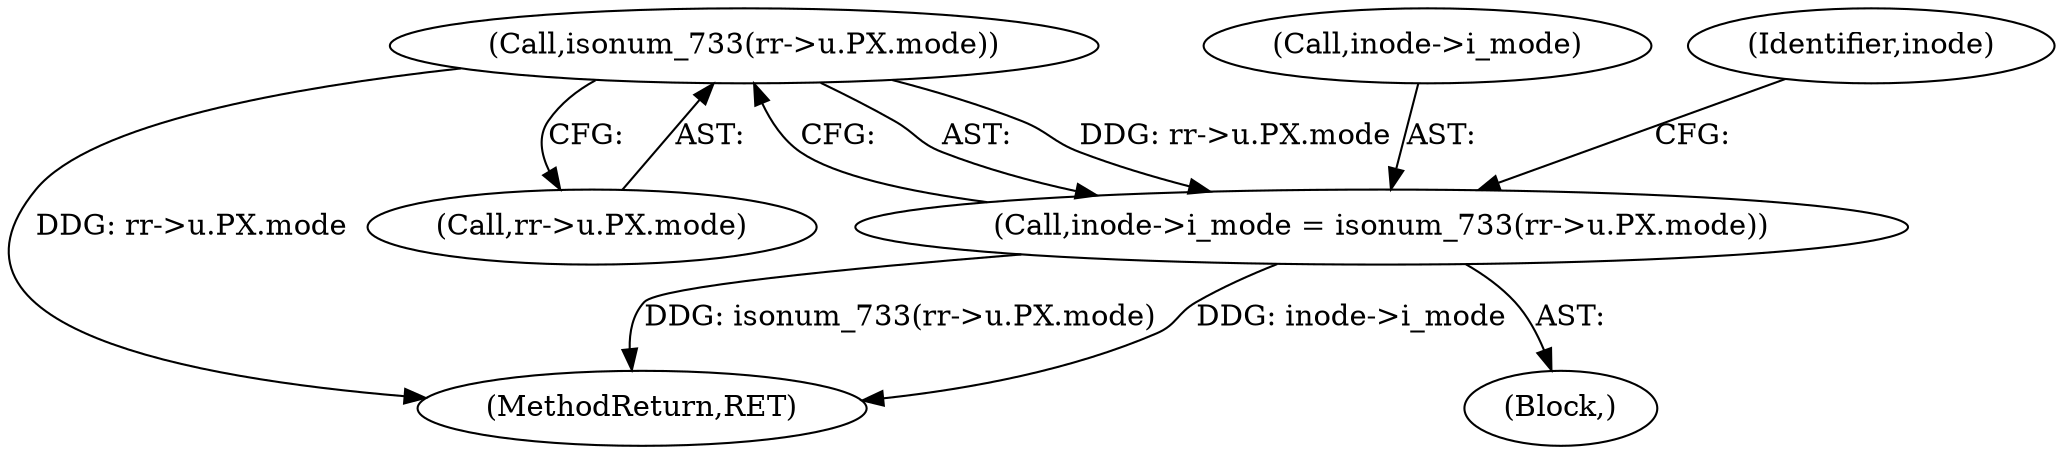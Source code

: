 digraph "0_linux_410dd3cf4c9b36f27ed4542ee18b1af5e68645a4_2@pointer" {
"1000339" [label="(Call,isonum_733(rr->u.PX.mode))"];
"1000335" [label="(Call,inode->i_mode = isonum_733(rr->u.PX.mode))"];
"1000335" [label="(Call,inode->i_mode = isonum_733(rr->u.PX.mode))"];
"1000230" [label="(Block,)"];
"1000336" [label="(Call,inode->i_mode)"];
"1000982" [label="(MethodReturn,RET)"];
"1000340" [label="(Call,rr->u.PX.mode)"];
"1000339" [label="(Call,isonum_733(rr->u.PX.mode))"];
"1000348" [label="(Identifier,inode)"];
"1000339" -> "1000335"  [label="AST: "];
"1000339" -> "1000340"  [label="CFG: "];
"1000340" -> "1000339"  [label="AST: "];
"1000335" -> "1000339"  [label="CFG: "];
"1000339" -> "1000982"  [label="DDG: rr->u.PX.mode"];
"1000339" -> "1000335"  [label="DDG: rr->u.PX.mode"];
"1000335" -> "1000230"  [label="AST: "];
"1000336" -> "1000335"  [label="AST: "];
"1000348" -> "1000335"  [label="CFG: "];
"1000335" -> "1000982"  [label="DDG: isonum_733(rr->u.PX.mode)"];
"1000335" -> "1000982"  [label="DDG: inode->i_mode"];
}
